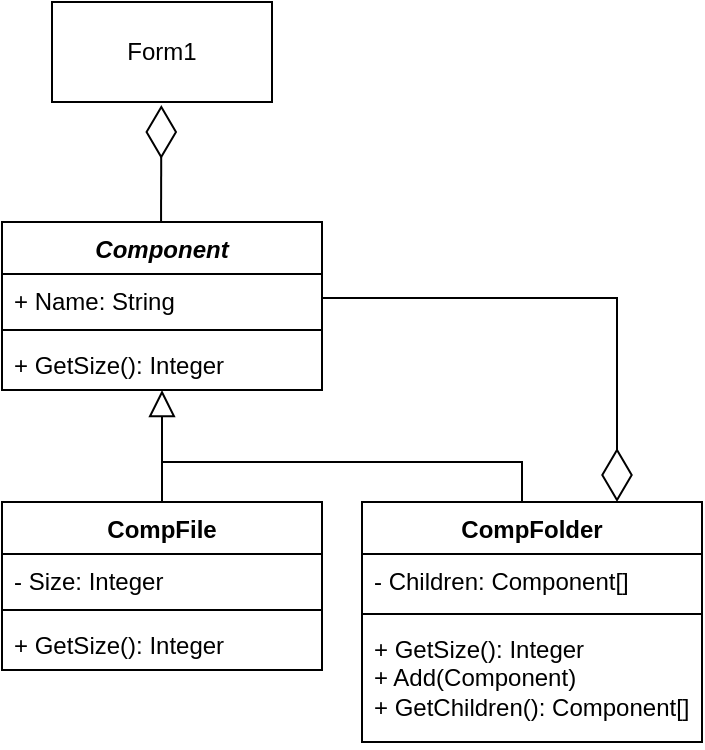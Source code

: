 <mxfile version="26.1.1">
  <diagram name="Страница — 1" id="2NvxFemGh_YL_GmhAnmD">
    <mxGraphModel dx="408" dy="503" grid="1" gridSize="10" guides="1" tooltips="1" connect="0" arrows="1" fold="1" page="1" pageScale="1" pageWidth="827" pageHeight="1169" background="#ffffff" math="0" shadow="0">
      <root>
        <mxCell id="0" />
        <mxCell id="1" parent="0" />
        <mxCell id="MgO35zrR07V6FSWmONk0-1" value="&lt;i&gt;Component&lt;/i&gt;" style="swimlane;fontStyle=1;align=center;verticalAlign=top;childLayout=stackLayout;horizontal=1;startSize=26;horizontalStack=0;resizeParent=1;resizeParentMax=0;resizeLast=0;collapsible=1;marginBottom=0;whiteSpace=wrap;html=1;" parent="1" vertex="1">
          <mxGeometry x="120" y="200" width="160" height="84" as="geometry" />
        </mxCell>
        <mxCell id="MgO35zrR07V6FSWmONk0-2" value="+ Name: String" style="text;strokeColor=none;fillColor=none;align=left;verticalAlign=top;spacingLeft=4;spacingRight=4;overflow=hidden;rotatable=0;points=[[0,0.5],[1,0.5]];portConstraint=eastwest;whiteSpace=wrap;html=1;" parent="MgO35zrR07V6FSWmONk0-1" vertex="1">
          <mxGeometry y="26" width="160" height="24" as="geometry" />
        </mxCell>
        <mxCell id="MgO35zrR07V6FSWmONk0-3" value="" style="line;strokeWidth=1;fillColor=none;align=left;verticalAlign=middle;spacingTop=-1;spacingLeft=3;spacingRight=3;rotatable=0;labelPosition=right;points=[];portConstraint=eastwest;strokeColor=inherit;" parent="MgO35zrR07V6FSWmONk0-1" vertex="1">
          <mxGeometry y="50" width="160" height="8" as="geometry" />
        </mxCell>
        <mxCell id="MgO35zrR07V6FSWmONk0-4" value="+ GetSize(): Integer" style="text;strokeColor=none;fillColor=none;align=left;verticalAlign=top;spacingLeft=4;spacingRight=4;overflow=hidden;rotatable=0;points=[[0,0.5],[1,0.5]];portConstraint=eastwest;whiteSpace=wrap;html=1;" parent="MgO35zrR07V6FSWmONk0-1" vertex="1">
          <mxGeometry y="58" width="160" height="26" as="geometry" />
        </mxCell>
        <mxCell id="MgO35zrR07V6FSWmONk0-5" value="CompFile" style="swimlane;fontStyle=1;align=center;verticalAlign=top;childLayout=stackLayout;horizontal=1;startSize=26;horizontalStack=0;resizeParent=1;resizeParentMax=0;resizeLast=0;collapsible=1;marginBottom=0;whiteSpace=wrap;html=1;" parent="1" vertex="1">
          <mxGeometry x="120" y="340" width="160" height="84" as="geometry" />
        </mxCell>
        <mxCell id="MgO35zrR07V6FSWmONk0-6" value="&lt;div&gt;- Size: Integer&lt;br&gt;&lt;div&gt;&lt;br&gt;&lt;/div&gt;&lt;/div&gt;" style="text;strokeColor=none;fillColor=none;align=left;verticalAlign=top;spacingLeft=4;spacingRight=4;overflow=hidden;rotatable=0;points=[[0,0.5],[1,0.5]];portConstraint=eastwest;whiteSpace=wrap;html=1;" parent="MgO35zrR07V6FSWmONk0-5" vertex="1">
          <mxGeometry y="26" width="160" height="24" as="geometry" />
        </mxCell>
        <mxCell id="MgO35zrR07V6FSWmONk0-7" value="" style="line;strokeWidth=1;fillColor=none;align=left;verticalAlign=middle;spacingTop=-1;spacingLeft=3;spacingRight=3;rotatable=0;labelPosition=right;points=[];portConstraint=eastwest;strokeColor=inherit;" parent="MgO35zrR07V6FSWmONk0-5" vertex="1">
          <mxGeometry y="50" width="160" height="8" as="geometry" />
        </mxCell>
        <mxCell id="MgO35zrR07V6FSWmONk0-8" value="+ GetSize(): Integer" style="text;strokeColor=none;fillColor=none;align=left;verticalAlign=top;spacingLeft=4;spacingRight=4;overflow=hidden;rotatable=0;points=[[0,0.5],[1,0.5]];portConstraint=eastwest;whiteSpace=wrap;html=1;" parent="MgO35zrR07V6FSWmONk0-5" vertex="1">
          <mxGeometry y="58" width="160" height="26" as="geometry" />
        </mxCell>
        <mxCell id="MgO35zrR07V6FSWmONk0-9" style="edgeStyle=orthogonalEdgeStyle;rounded=0;orthogonalLoop=1;jettySize=auto;html=1;exitX=0.5;exitY=0;exitDx=0;exitDy=0;entryX=0.5;entryY=1;entryDx=0;entryDy=0;entryPerimeter=0;endArrow=block;endFill=0;endSize=11;" parent="1" source="MgO35zrR07V6FSWmONk0-5" target="MgO35zrR07V6FSWmONk0-4" edge="1">
          <mxGeometry relative="1" as="geometry" />
        </mxCell>
        <mxCell id="MgO35zrR07V6FSWmONk0-10" value="CompFolder" style="swimlane;fontStyle=1;align=center;verticalAlign=top;childLayout=stackLayout;horizontal=1;startSize=26;horizontalStack=0;resizeParent=1;resizeParentMax=0;resizeLast=0;collapsible=1;marginBottom=0;whiteSpace=wrap;html=1;" parent="1" vertex="1">
          <mxGeometry x="300" y="340" width="170" height="120" as="geometry" />
        </mxCell>
        <mxCell id="MgO35zrR07V6FSWmONk0-11" value="- Children: Component[]&lt;div&gt;&lt;br&gt;&lt;/div&gt;" style="text;strokeColor=none;fillColor=none;align=left;verticalAlign=top;spacingLeft=4;spacingRight=4;overflow=hidden;rotatable=0;points=[[0,0.5],[1,0.5]];portConstraint=eastwest;whiteSpace=wrap;html=1;" parent="MgO35zrR07V6FSWmONk0-10" vertex="1">
          <mxGeometry y="26" width="170" height="26" as="geometry" />
        </mxCell>
        <mxCell id="MgO35zrR07V6FSWmONk0-12" value="" style="line;strokeWidth=1;fillColor=none;align=left;verticalAlign=middle;spacingTop=-1;spacingLeft=3;spacingRight=3;rotatable=0;labelPosition=right;points=[];portConstraint=eastwest;strokeColor=inherit;" parent="MgO35zrR07V6FSWmONk0-10" vertex="1">
          <mxGeometry y="52" width="170" height="8" as="geometry" />
        </mxCell>
        <mxCell id="MgO35zrR07V6FSWmONk0-13" value="+ GetSize(): Integer&lt;div&gt;+ Add(Component)&lt;/div&gt;&lt;div&gt;+ GetChildren(): Component[]&lt;/div&gt;" style="text;strokeColor=none;fillColor=none;align=left;verticalAlign=top;spacingLeft=4;spacingRight=4;overflow=hidden;rotatable=0;points=[[0,0.5],[1,0.5]];portConstraint=eastwest;whiteSpace=wrap;html=1;" parent="MgO35zrR07V6FSWmONk0-10" vertex="1">
          <mxGeometry y="60" width="170" height="60" as="geometry" />
        </mxCell>
        <mxCell id="MgO35zrR07V6FSWmONk0-15" style="edgeStyle=orthogonalEdgeStyle;rounded=0;orthogonalLoop=1;jettySize=auto;html=1;exitX=0.5;exitY=0;exitDx=0;exitDy=0;endArrow=none;startFill=0;" parent="1" source="MgO35zrR07V6FSWmONk0-10" edge="1">
          <mxGeometry relative="1" as="geometry">
            <mxPoint x="200" y="320" as="targetPoint" />
            <Array as="points">
              <mxPoint x="380" y="320" />
            </Array>
          </mxGeometry>
        </mxCell>
        <mxCell id="MgO35zrR07V6FSWmONk0-17" value="" style="endArrow=diamondThin;endFill=0;endSize=24;html=1;rounded=0;entryX=0.75;entryY=0;entryDx=0;entryDy=0;exitX=1;exitY=0.5;exitDx=0;exitDy=0;edgeStyle=orthogonalEdgeStyle;" parent="1" source="MgO35zrR07V6FSWmONk0-2" target="MgO35zrR07V6FSWmONk0-10" edge="1">
          <mxGeometry width="160" relative="1" as="geometry">
            <mxPoint x="370" y="294" as="sourcePoint" />
            <mxPoint x="530" y="294" as="targetPoint" />
          </mxGeometry>
        </mxCell>
        <mxCell id="2l8tqlnE93TkmALfsneA-1" value="Form1" style="rounded=0;whiteSpace=wrap;html=1;" vertex="1" parent="1">
          <mxGeometry x="145" y="90" width="110" height="50" as="geometry" />
        </mxCell>
        <mxCell id="2l8tqlnE93TkmALfsneA-3" value="" style="endArrow=diamondThin;endFill=0;endSize=24;html=1;rounded=0;entryX=0.497;entryY=1.03;entryDx=0;entryDy=0;entryPerimeter=0;exitX=0.497;exitY=-0.004;exitDx=0;exitDy=0;exitPerimeter=0;" edge="1" parent="1" source="MgO35zrR07V6FSWmONk0-1" target="2l8tqlnE93TkmALfsneA-1">
          <mxGeometry width="160" relative="1" as="geometry">
            <mxPoint x="190" y="230" as="sourcePoint" />
            <mxPoint x="350" y="230" as="targetPoint" />
          </mxGeometry>
        </mxCell>
      </root>
    </mxGraphModel>
  </diagram>
</mxfile>
